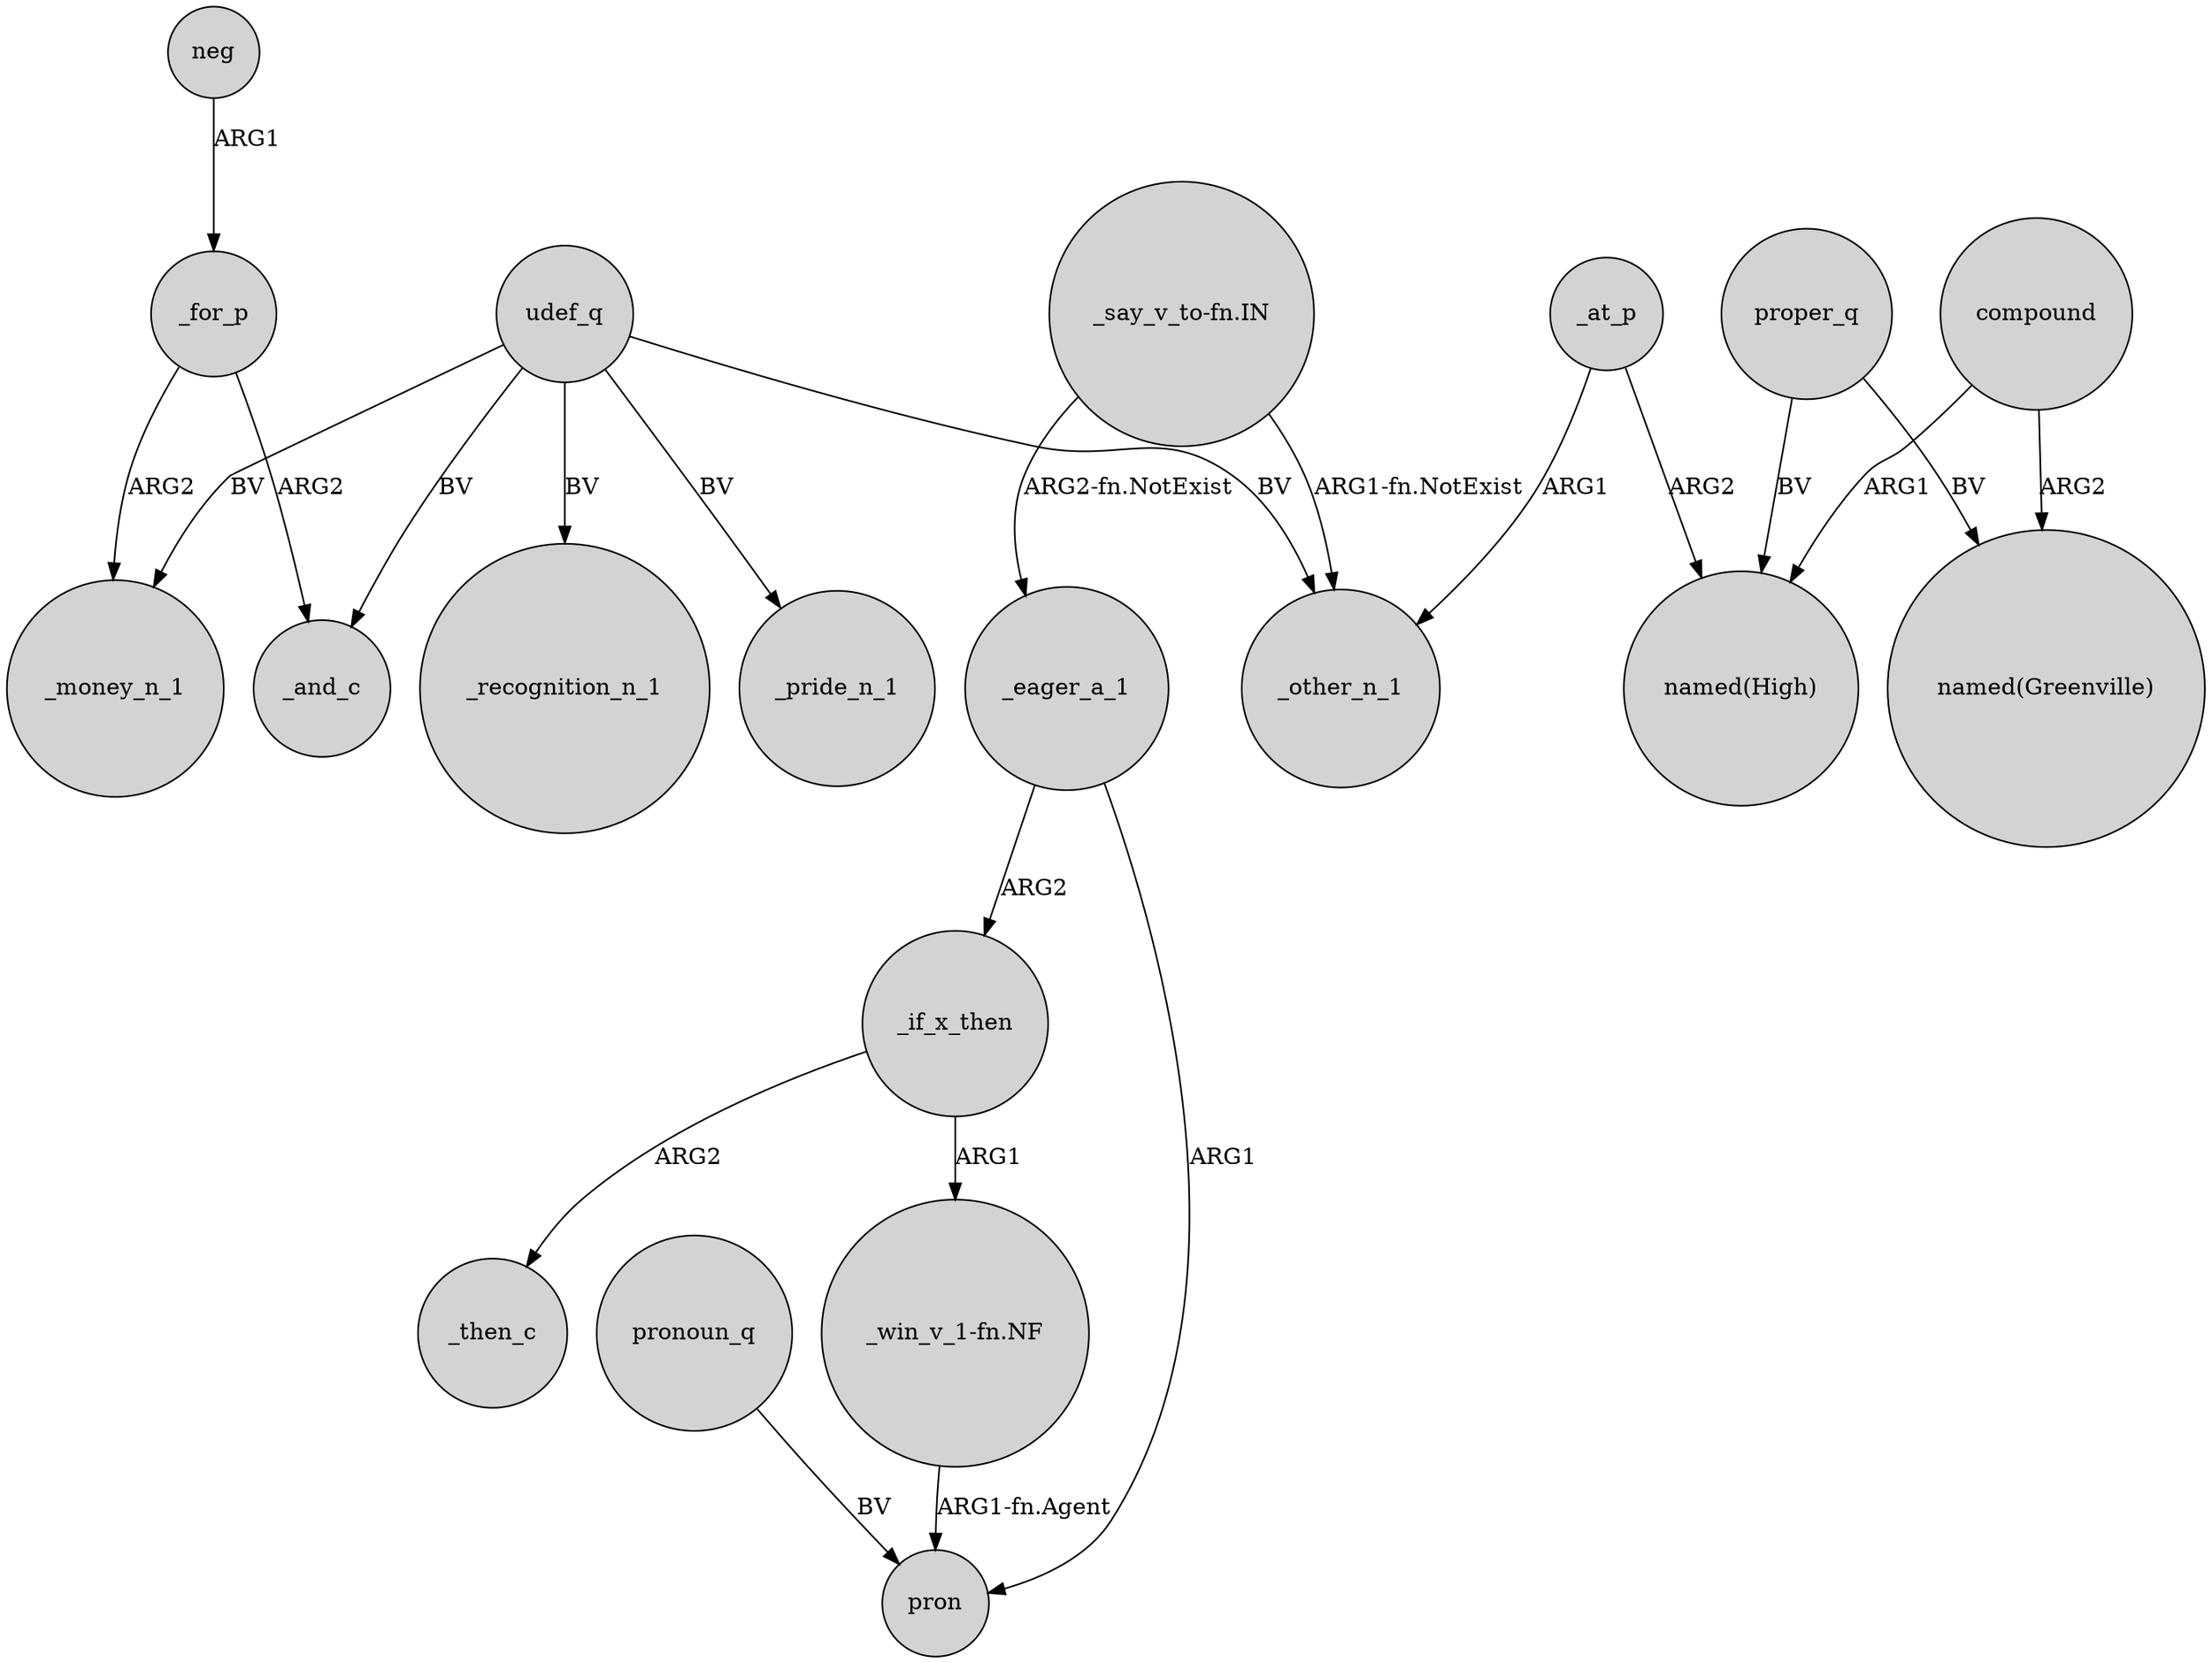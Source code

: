 digraph {
	node [shape=circle style=filled]
	udef_q -> _money_n_1 [label=BV]
	_if_x_then -> _then_c [label=ARG2]
	proper_q -> "named(Greenville)" [label=BV]
	compound -> "named(Greenville)" [label=ARG2]
	udef_q -> _recognition_n_1 [label=BV]
	_at_p -> _other_n_1 [label=ARG1]
	_for_p -> _money_n_1 [label=ARG2]
	_for_p -> _and_c [label=ARG2]
	proper_q -> "named(High)" [label=BV]
	udef_q -> _other_n_1 [label=BV]
	pronoun_q -> pron [label=BV]
	"_say_v_to-fn.IN" -> _other_n_1 [label="ARG1-fn.NotExist"]
	compound -> "named(High)" [label=ARG1]
	_at_p -> "named(High)" [label=ARG2]
	"_win_v_1-fn.NF" -> pron [label="ARG1-fn.Agent"]
	udef_q -> _pride_n_1 [label=BV]
	"_say_v_to-fn.IN" -> _eager_a_1 [label="ARG2-fn.NotExist"]
	_if_x_then -> "_win_v_1-fn.NF" [label=ARG1]
	udef_q -> _and_c [label=BV]
	_eager_a_1 -> pron [label=ARG1]
	neg -> _for_p [label=ARG1]
	_eager_a_1 -> _if_x_then [label=ARG2]
}
